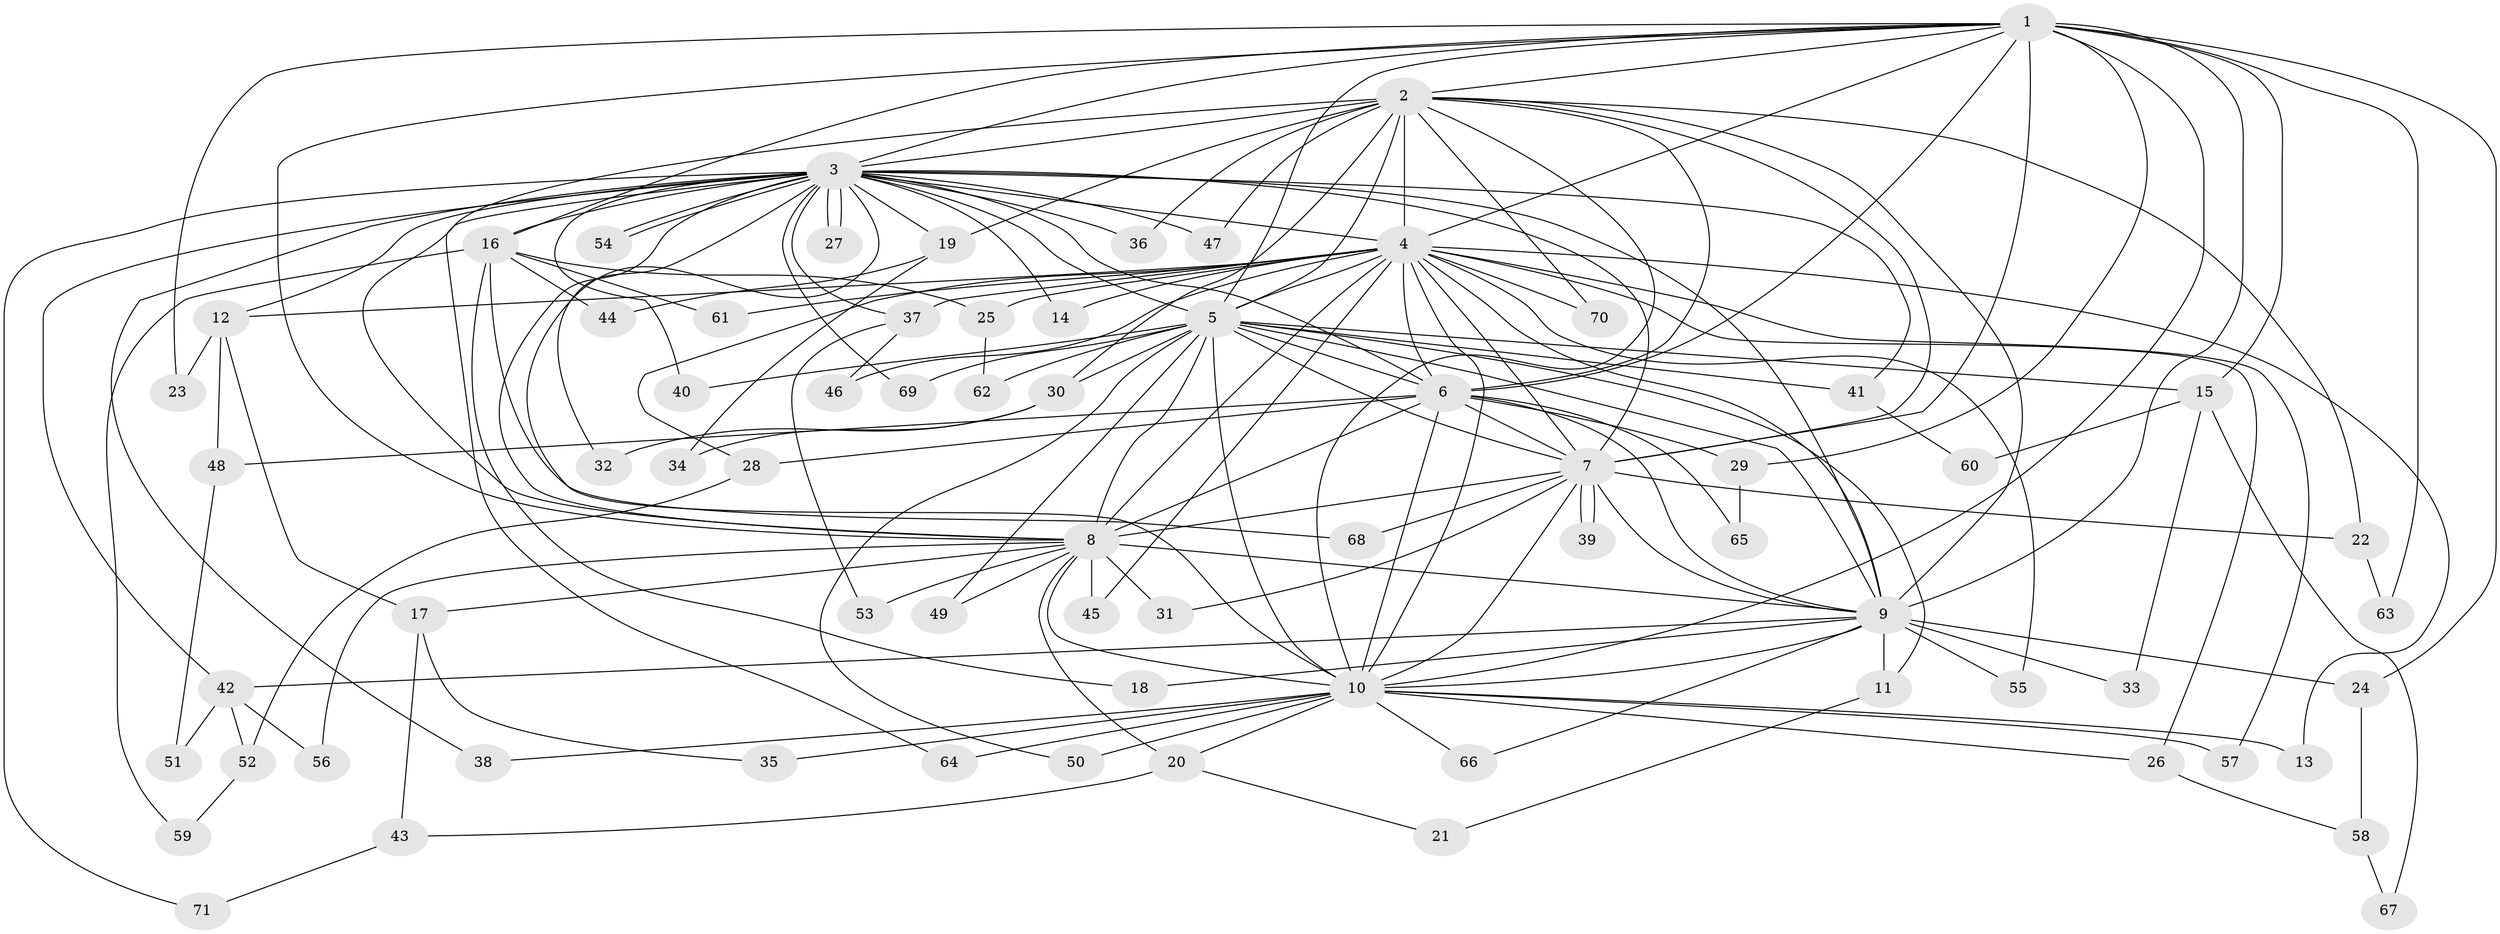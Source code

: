 // Generated by graph-tools (version 1.1) at 2025/01/03/09/25 03:01:37]
// undirected, 71 vertices, 167 edges
graph export_dot {
graph [start="1"]
  node [color=gray90,style=filled];
  1;
  2;
  3;
  4;
  5;
  6;
  7;
  8;
  9;
  10;
  11;
  12;
  13;
  14;
  15;
  16;
  17;
  18;
  19;
  20;
  21;
  22;
  23;
  24;
  25;
  26;
  27;
  28;
  29;
  30;
  31;
  32;
  33;
  34;
  35;
  36;
  37;
  38;
  39;
  40;
  41;
  42;
  43;
  44;
  45;
  46;
  47;
  48;
  49;
  50;
  51;
  52;
  53;
  54;
  55;
  56;
  57;
  58;
  59;
  60;
  61;
  62;
  63;
  64;
  65;
  66;
  67;
  68;
  69;
  70;
  71;
  1 -- 2;
  1 -- 3;
  1 -- 4;
  1 -- 5;
  1 -- 6;
  1 -- 7;
  1 -- 8;
  1 -- 9;
  1 -- 10;
  1 -- 15;
  1 -- 16;
  1 -- 23;
  1 -- 24;
  1 -- 29;
  1 -- 63;
  2 -- 3;
  2 -- 4;
  2 -- 5;
  2 -- 6;
  2 -- 7;
  2 -- 8;
  2 -- 9;
  2 -- 10;
  2 -- 19;
  2 -- 22;
  2 -- 30;
  2 -- 36;
  2 -- 47;
  2 -- 70;
  3 -- 4;
  3 -- 5;
  3 -- 6;
  3 -- 7;
  3 -- 8;
  3 -- 9;
  3 -- 10;
  3 -- 12;
  3 -- 14;
  3 -- 16;
  3 -- 19;
  3 -- 27;
  3 -- 27;
  3 -- 32;
  3 -- 36;
  3 -- 37;
  3 -- 38;
  3 -- 40;
  3 -- 41;
  3 -- 42;
  3 -- 47;
  3 -- 54;
  3 -- 54;
  3 -- 64;
  3 -- 69;
  3 -- 71;
  4 -- 5;
  4 -- 6;
  4 -- 7;
  4 -- 8;
  4 -- 9;
  4 -- 10;
  4 -- 12;
  4 -- 13;
  4 -- 14;
  4 -- 25;
  4 -- 26;
  4 -- 28;
  4 -- 37;
  4 -- 45;
  4 -- 46;
  4 -- 55;
  4 -- 57;
  4 -- 61;
  4 -- 70;
  5 -- 6;
  5 -- 7;
  5 -- 8;
  5 -- 9;
  5 -- 10;
  5 -- 11;
  5 -- 15;
  5 -- 30;
  5 -- 40;
  5 -- 41;
  5 -- 49;
  5 -- 50;
  5 -- 62;
  5 -- 69;
  6 -- 7;
  6 -- 8;
  6 -- 9;
  6 -- 10;
  6 -- 28;
  6 -- 29;
  6 -- 48;
  6 -- 65;
  7 -- 8;
  7 -- 9;
  7 -- 10;
  7 -- 22;
  7 -- 31;
  7 -- 39;
  7 -- 39;
  7 -- 68;
  8 -- 9;
  8 -- 10;
  8 -- 17;
  8 -- 20;
  8 -- 31;
  8 -- 45;
  8 -- 49;
  8 -- 53;
  8 -- 56;
  9 -- 10;
  9 -- 11;
  9 -- 18;
  9 -- 24;
  9 -- 33;
  9 -- 42;
  9 -- 55;
  9 -- 66;
  10 -- 13;
  10 -- 20;
  10 -- 26;
  10 -- 35;
  10 -- 38;
  10 -- 50;
  10 -- 57;
  10 -- 64;
  10 -- 66;
  11 -- 21;
  12 -- 17;
  12 -- 23;
  12 -- 48;
  15 -- 33;
  15 -- 60;
  15 -- 67;
  16 -- 18;
  16 -- 25;
  16 -- 44;
  16 -- 59;
  16 -- 61;
  16 -- 68;
  17 -- 35;
  17 -- 43;
  19 -- 34;
  19 -- 44;
  20 -- 21;
  20 -- 43;
  22 -- 63;
  24 -- 58;
  25 -- 62;
  26 -- 58;
  28 -- 52;
  29 -- 65;
  30 -- 32;
  30 -- 34;
  37 -- 46;
  37 -- 53;
  41 -- 60;
  42 -- 51;
  42 -- 52;
  42 -- 56;
  43 -- 71;
  48 -- 51;
  52 -- 59;
  58 -- 67;
}
